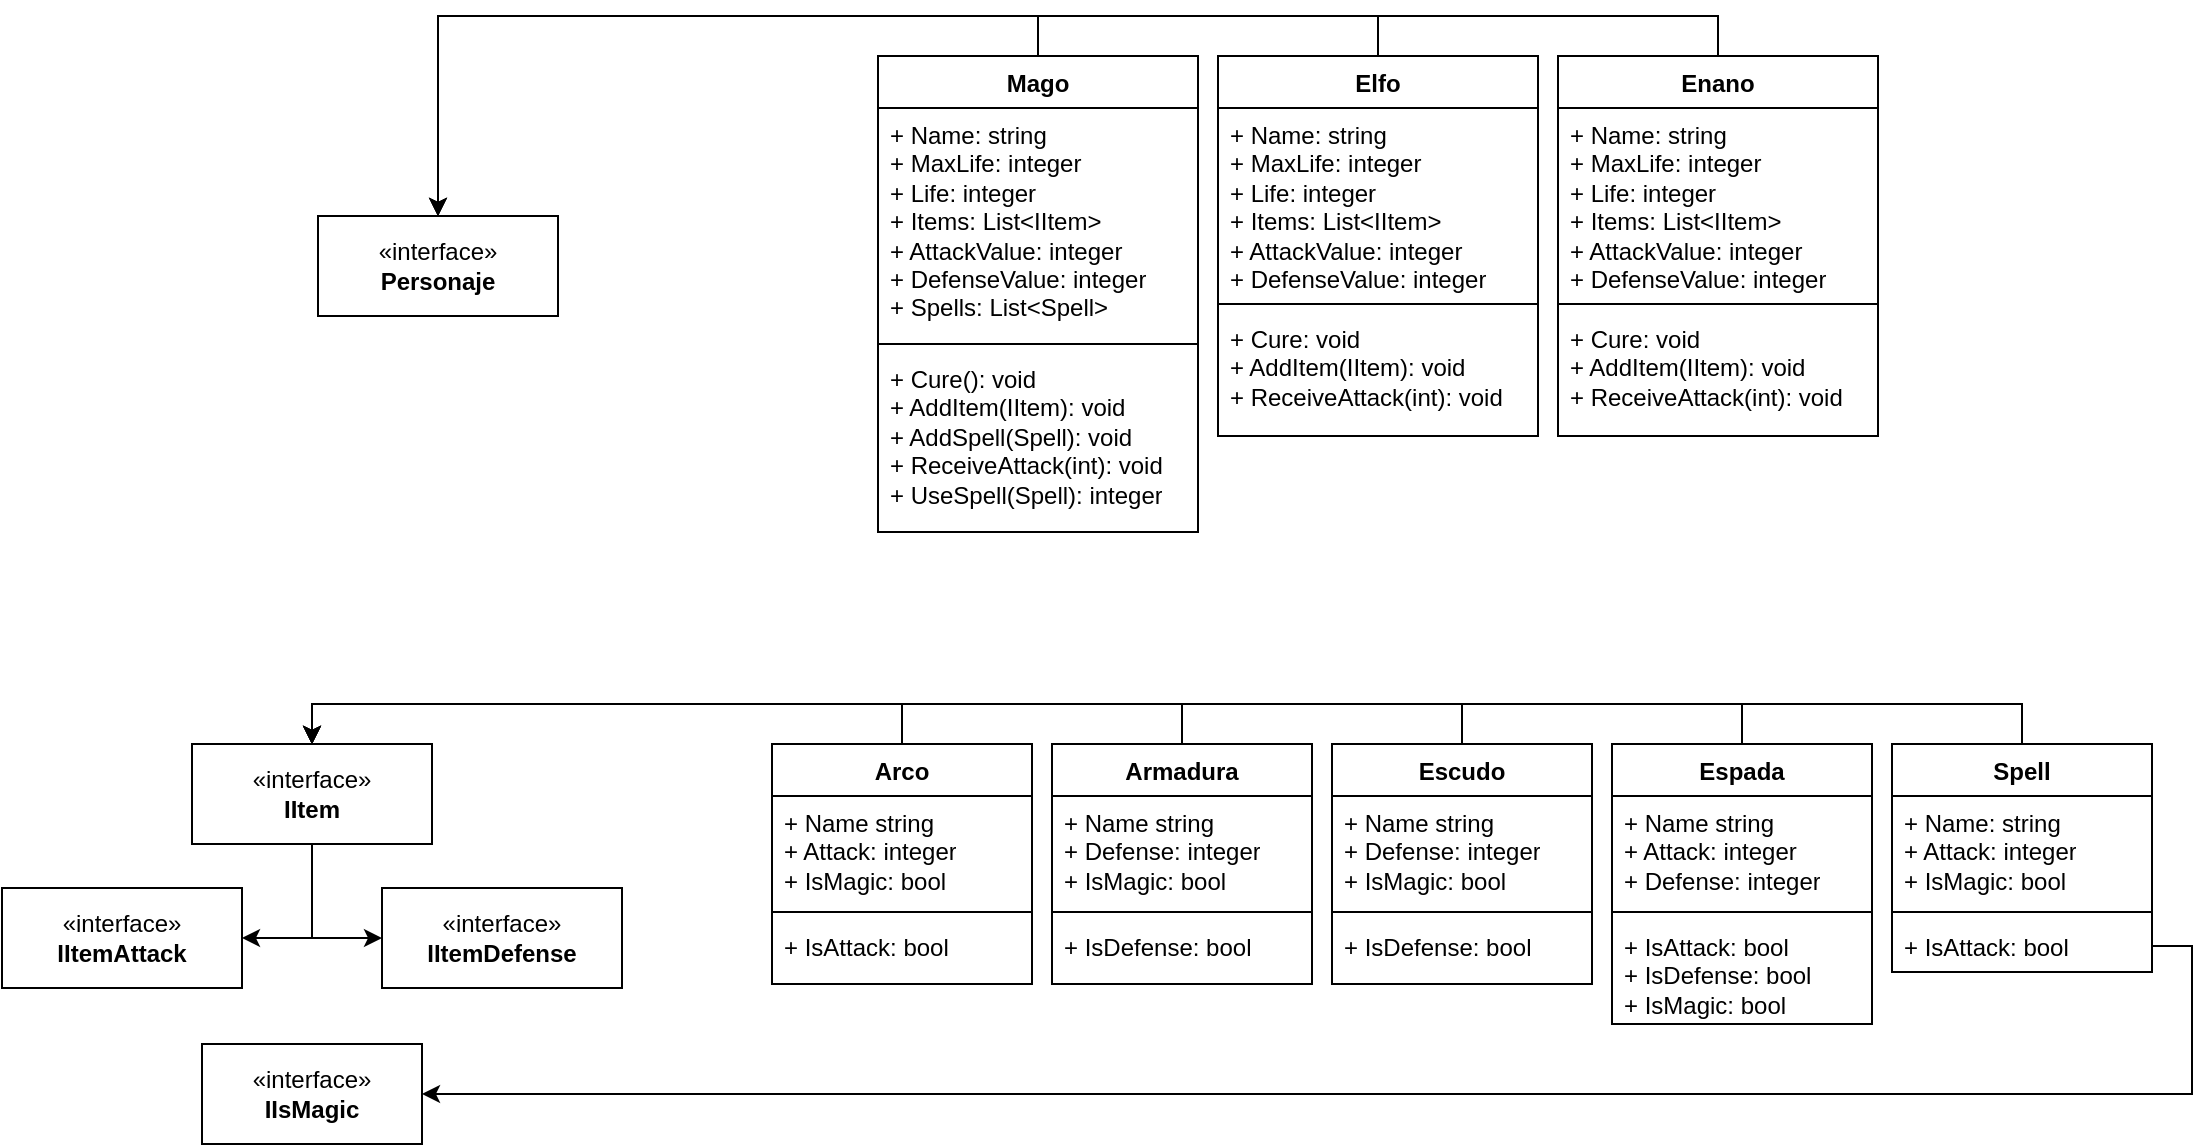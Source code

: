 <mxfile version="24.7.14">
  <diagram name="Página-1" id="nIE1Q2BYIuBB_XQ1pa8Z">
    <mxGraphModel grid="1" page="1" gridSize="10" guides="1" tooltips="1" connect="1" arrows="1" fold="1" pageScale="1" pageWidth="1169" pageHeight="827" math="0" shadow="0">
      <root>
        <mxCell id="0" />
        <mxCell id="1" parent="0" />
        <mxCell id="6xLySdYBZOp1CcjLtc1y-20" style="edgeStyle=orthogonalEdgeStyle;rounded=0;orthogonalLoop=1;jettySize=auto;html=1;exitX=0.5;exitY=0;exitDx=0;exitDy=0;entryX=0.5;entryY=0;entryDx=0;entryDy=0;" edge="1" parent="1" source="ywtfyx2kaNOGGYBeNAY6-1" target="6xLySdYBZOp1CcjLtc1y-3">
          <mxGeometry relative="1" as="geometry" />
        </mxCell>
        <mxCell id="ywtfyx2kaNOGGYBeNAY6-1" value="Mago" style="swimlane;fontStyle=1;align=center;verticalAlign=top;childLayout=stackLayout;horizontal=1;startSize=26;horizontalStack=0;resizeParent=1;resizeParentMax=0;resizeLast=0;collapsible=1;marginBottom=0;whiteSpace=wrap;html=1;" vertex="1" parent="1">
          <mxGeometry x="475" y="152" width="160" height="238" as="geometry" />
        </mxCell>
        <mxCell id="ywtfyx2kaNOGGYBeNAY6-2" value="+ Name: string&lt;div&gt;+ MaxLife: integer&lt;/div&gt;&lt;div&gt;+ Life: integer&lt;br&gt;&lt;div&gt;+ Items: List&amp;lt;IItem&amp;gt;&lt;/div&gt;&lt;div&gt;+ AttackValue: integer&lt;/div&gt;&lt;div&gt;+ DefenseValue: integer&lt;/div&gt;&lt;div&gt;&lt;span style=&quot;background-color: initial;&quot;&gt;+ Spells: List&amp;lt;Spell&amp;gt;&lt;/span&gt;&lt;/div&gt;&lt;/div&gt;" style="text;strokeColor=none;fillColor=none;align=left;verticalAlign=top;spacingLeft=4;spacingRight=4;overflow=hidden;rotatable=0;points=[[0,0.5],[1,0.5]];portConstraint=eastwest;whiteSpace=wrap;html=1;" vertex="1" parent="ywtfyx2kaNOGGYBeNAY6-1">
          <mxGeometry y="26" width="160" height="114" as="geometry" />
        </mxCell>
        <mxCell id="ywtfyx2kaNOGGYBeNAY6-3" value="" style="line;strokeWidth=1;fillColor=none;align=left;verticalAlign=middle;spacingTop=-1;spacingLeft=3;spacingRight=3;rotatable=0;labelPosition=right;points=[];portConstraint=eastwest;strokeColor=inherit;" vertex="1" parent="ywtfyx2kaNOGGYBeNAY6-1">
          <mxGeometry y="140" width="160" height="8" as="geometry" />
        </mxCell>
        <mxCell id="ywtfyx2kaNOGGYBeNAY6-4" value="&lt;div&gt;&lt;div&gt;+ Cure(): void&lt;/div&gt;&lt;/div&gt;+ AddItem(IItem): void&lt;div&gt;&lt;div&gt;+ AddSpell(Spell): void&amp;nbsp;&lt;div&gt;+ ReceiveAttack(int): voi&lt;span style=&quot;background-color: initial;&quot;&gt;d&lt;/span&gt;&lt;div&gt;&lt;span style=&quot;background-color: initial;&quot;&gt;+ UseSpell(Spell): integer&lt;/span&gt;&lt;br&gt;&lt;/div&gt;&lt;div&gt;&lt;div&gt;&lt;div&gt;&lt;br&gt;&lt;/div&gt;&lt;/div&gt;&lt;/div&gt;&lt;/div&gt;&lt;/div&gt;&lt;/div&gt;" style="text;strokeColor=none;fillColor=none;align=left;verticalAlign=top;spacingLeft=4;spacingRight=4;overflow=hidden;rotatable=0;points=[[0,0.5],[1,0.5]];portConstraint=eastwest;whiteSpace=wrap;html=1;" vertex="1" parent="ywtfyx2kaNOGGYBeNAY6-1">
          <mxGeometry y="148" width="160" height="90" as="geometry" />
        </mxCell>
        <mxCell id="6xLySdYBZOp1CcjLtc1y-21" style="edgeStyle=orthogonalEdgeStyle;rounded=0;orthogonalLoop=1;jettySize=auto;html=1;exitX=0.5;exitY=0;exitDx=0;exitDy=0;entryX=0.5;entryY=0;entryDx=0;entryDy=0;" edge="1" parent="1" source="ywtfyx2kaNOGGYBeNAY6-11" target="6xLySdYBZOp1CcjLtc1y-3">
          <mxGeometry relative="1" as="geometry" />
        </mxCell>
        <mxCell id="ywtfyx2kaNOGGYBeNAY6-11" value="Elfo" style="swimlane;fontStyle=1;align=center;verticalAlign=top;childLayout=stackLayout;horizontal=1;startSize=26;horizontalStack=0;resizeParent=1;resizeParentMax=0;resizeLast=0;collapsible=1;marginBottom=0;whiteSpace=wrap;html=1;" vertex="1" parent="1">
          <mxGeometry x="645" y="152" width="160" height="190" as="geometry">
            <mxRectangle x="190" y="120" width="60" height="30" as="alternateBounds" />
          </mxGeometry>
        </mxCell>
        <mxCell id="ywtfyx2kaNOGGYBeNAY6-12" value="+ Name: string&lt;div&gt;+ MaxLife: integer&lt;/div&gt;&lt;div&gt;+ Life: integer&lt;br&gt;&lt;div&gt;+ Items: List&amp;lt;IItem&amp;gt;&lt;/div&gt;&lt;div&gt;+ AttackValue: integer&lt;/div&gt;&lt;div&gt;+ DefenseValue: integer&lt;/div&gt;&lt;/div&gt;" style="text;strokeColor=none;fillColor=none;align=left;verticalAlign=top;spacingLeft=4;spacingRight=4;overflow=hidden;rotatable=0;points=[[0,0.5],[1,0.5]];portConstraint=eastwest;whiteSpace=wrap;html=1;" vertex="1" parent="ywtfyx2kaNOGGYBeNAY6-11">
          <mxGeometry y="26" width="160" height="94" as="geometry" />
        </mxCell>
        <mxCell id="ywtfyx2kaNOGGYBeNAY6-13" value="" style="line;strokeWidth=1;fillColor=none;align=left;verticalAlign=middle;spacingTop=-1;spacingLeft=3;spacingRight=3;rotatable=0;labelPosition=right;points=[];portConstraint=eastwest;strokeColor=inherit;" vertex="1" parent="ywtfyx2kaNOGGYBeNAY6-11">
          <mxGeometry y="120" width="160" height="8" as="geometry" />
        </mxCell>
        <mxCell id="ywtfyx2kaNOGGYBeNAY6-14" value="&lt;div&gt;+ Cure: void&lt;br&gt;&lt;/div&gt;+ AddItem(IItem): void&lt;span style=&quot;background-color: initial;&quot;&gt;&amp;nbsp;&lt;/span&gt;&lt;div&gt;+ ReceiveAttack(int): voi&lt;span style=&quot;background-color: initial;&quot;&gt;d&lt;/span&gt;&lt;/div&gt;" style="text;strokeColor=none;fillColor=none;align=left;verticalAlign=top;spacingLeft=4;spacingRight=4;overflow=hidden;rotatable=0;points=[[0,0.5],[1,0.5]];portConstraint=eastwest;whiteSpace=wrap;html=1;" vertex="1" parent="ywtfyx2kaNOGGYBeNAY6-11">
          <mxGeometry y="128" width="160" height="62" as="geometry" />
        </mxCell>
        <mxCell id="6xLySdYBZOp1CcjLtc1y-22" style="edgeStyle=orthogonalEdgeStyle;rounded=0;orthogonalLoop=1;jettySize=auto;html=1;exitX=0.5;exitY=0;exitDx=0;exitDy=0;entryX=0.5;entryY=0;entryDx=0;entryDy=0;" edge="1" parent="1" source="ywtfyx2kaNOGGYBeNAY6-15" target="6xLySdYBZOp1CcjLtc1y-3">
          <mxGeometry relative="1" as="geometry" />
        </mxCell>
        <mxCell id="ywtfyx2kaNOGGYBeNAY6-15" value="Enano" style="swimlane;fontStyle=1;align=center;verticalAlign=top;childLayout=stackLayout;horizontal=1;startSize=26;horizontalStack=0;resizeParent=1;resizeParentMax=0;resizeLast=0;collapsible=1;marginBottom=0;whiteSpace=wrap;html=1;" vertex="1" parent="1">
          <mxGeometry x="815" y="152" width="160" height="190" as="geometry" />
        </mxCell>
        <mxCell id="ywtfyx2kaNOGGYBeNAY6-18" value="+ Name: string&lt;div&gt;+ MaxLife: integer&lt;/div&gt;&lt;div&gt;+ Life: integer&lt;br&gt;&lt;div&gt;+ Items: List&amp;lt;IItem&amp;gt;&lt;/div&gt;&lt;div&gt;+ AttackValue: integer&lt;/div&gt;&lt;div&gt;+ DefenseValue: integer&lt;/div&gt;&lt;/div&gt;" style="text;strokeColor=none;fillColor=none;align=left;verticalAlign=top;spacingLeft=4;spacingRight=4;overflow=hidden;rotatable=0;points=[[0,0.5],[1,0.5]];portConstraint=eastwest;whiteSpace=wrap;html=1;" vertex="1" parent="ywtfyx2kaNOGGYBeNAY6-15">
          <mxGeometry y="26" width="160" height="94" as="geometry" />
        </mxCell>
        <mxCell id="ywtfyx2kaNOGGYBeNAY6-19" value="" style="line;strokeWidth=1;fillColor=none;align=left;verticalAlign=middle;spacingTop=-1;spacingLeft=3;spacingRight=3;rotatable=0;labelPosition=right;points=[];portConstraint=eastwest;strokeColor=inherit;" vertex="1" parent="ywtfyx2kaNOGGYBeNAY6-15">
          <mxGeometry y="120" width="160" height="8" as="geometry" />
        </mxCell>
        <mxCell id="ywtfyx2kaNOGGYBeNAY6-20" value="&lt;div&gt;&lt;div&gt;&lt;div&gt;&lt;div&gt;&lt;div&gt;&lt;div&gt;+ Cure: void&lt;br&gt;&lt;/div&gt;+ AddItem(IItem): void&lt;span style=&quot;background-color: initial;&quot;&gt;&amp;nbsp;&lt;/span&gt;&lt;div&gt;+ ReceiveAttack(int): voi&lt;span style=&quot;background-color: initial;&quot;&gt;d&lt;/span&gt;&lt;/div&gt;&lt;/div&gt;&lt;/div&gt;&lt;/div&gt;&lt;/div&gt;&lt;/div&gt;" style="text;strokeColor=none;fillColor=none;align=left;verticalAlign=top;spacingLeft=4;spacingRight=4;overflow=hidden;rotatable=0;points=[[0,0.5],[1,0.5]];portConstraint=eastwest;whiteSpace=wrap;html=1;" vertex="1" parent="ywtfyx2kaNOGGYBeNAY6-15">
          <mxGeometry y="128" width="160" height="62" as="geometry" />
        </mxCell>
        <mxCell id="ywtfyx2kaNOGGYBeNAY6-33" value="«interface»&lt;br&gt;&lt;b&gt;IIsMagic&lt;/b&gt;" style="html=1;whiteSpace=wrap;" vertex="1" parent="1">
          <mxGeometry x="137" y="646" width="110" height="50" as="geometry" />
        </mxCell>
        <mxCell id="6xLySdYBZOp1CcjLtc1y-46" style="edgeStyle=orthogonalEdgeStyle;rounded=0;orthogonalLoop=1;jettySize=auto;html=1;exitX=0.5;exitY=0;exitDx=0;exitDy=0;entryX=0.5;entryY=0;entryDx=0;entryDy=0;" edge="1" parent="1" source="ywtfyx2kaNOGGYBeNAY6-37" target="6xLySdYBZOp1CcjLtc1y-11">
          <mxGeometry relative="1" as="geometry" />
        </mxCell>
        <mxCell id="ywtfyx2kaNOGGYBeNAY6-37" value="Spell" style="swimlane;fontStyle=1;align=center;verticalAlign=top;childLayout=stackLayout;horizontal=1;startSize=26;horizontalStack=0;resizeParent=1;resizeParentMax=0;resizeLast=0;collapsible=1;marginBottom=0;whiteSpace=wrap;html=1;" vertex="1" parent="1">
          <mxGeometry x="982" y="496" width="130" height="114" as="geometry" />
        </mxCell>
        <mxCell id="ywtfyx2kaNOGGYBeNAY6-38" value="+ Name: string&lt;div&gt;+ Attack: integer&lt;/div&gt;&lt;div&gt;+ IsMagic: bool&lt;/div&gt;" style="text;strokeColor=none;fillColor=none;align=left;verticalAlign=top;spacingLeft=4;spacingRight=4;overflow=hidden;rotatable=0;points=[[0,0.5],[1,0.5]];portConstraint=eastwest;whiteSpace=wrap;html=1;" vertex="1" parent="ywtfyx2kaNOGGYBeNAY6-37">
          <mxGeometry y="26" width="130" height="54" as="geometry" />
        </mxCell>
        <mxCell id="ywtfyx2kaNOGGYBeNAY6-39" value="" style="line;strokeWidth=1;fillColor=none;align=left;verticalAlign=middle;spacingTop=-1;spacingLeft=3;spacingRight=3;rotatable=0;labelPosition=right;points=[];portConstraint=eastwest;strokeColor=inherit;" vertex="1" parent="ywtfyx2kaNOGGYBeNAY6-37">
          <mxGeometry y="80" width="130" height="8" as="geometry" />
        </mxCell>
        <mxCell id="ywtfyx2kaNOGGYBeNAY6-40" value="+ IsAttack: bool" style="text;strokeColor=none;fillColor=none;align=left;verticalAlign=top;spacingLeft=4;spacingRight=4;overflow=hidden;rotatable=0;points=[[0,0.5],[1,0.5]];portConstraint=eastwest;whiteSpace=wrap;html=1;" vertex="1" parent="ywtfyx2kaNOGGYBeNAY6-37">
          <mxGeometry y="88" width="130" height="26" as="geometry" />
        </mxCell>
        <mxCell id="ywtfyx2kaNOGGYBeNAY6-41" value="«interface»&lt;br&gt;&lt;b&gt;IItemAttack&lt;/b&gt;" style="html=1;whiteSpace=wrap;" vertex="1" parent="1">
          <mxGeometry x="37" y="568" width="120" height="50" as="geometry" />
        </mxCell>
        <mxCell id="ywtfyx2kaNOGGYBeNAY6-42" value="«interface»&lt;br&gt;&lt;b&gt;IItemDefense&lt;/b&gt;" style="html=1;whiteSpace=wrap;" vertex="1" parent="1">
          <mxGeometry x="227" y="568" width="120" height="50" as="geometry" />
        </mxCell>
        <mxCell id="6xLySdYBZOp1CcjLtc1y-3" value="«interface»&lt;br&gt;&lt;b&gt;Personaje&lt;/b&gt;" style="html=1;whiteSpace=wrap;" vertex="1" parent="1">
          <mxGeometry x="195" y="232" width="120" height="50" as="geometry" />
        </mxCell>
        <mxCell id="6xLySdYBZOp1CcjLtc1y-23" style="edgeStyle=orthogonalEdgeStyle;rounded=0;orthogonalLoop=1;jettySize=auto;html=1;exitX=0.5;exitY=1;exitDx=0;exitDy=0;entryX=1;entryY=0.5;entryDx=0;entryDy=0;" edge="1" parent="1" source="6xLySdYBZOp1CcjLtc1y-11" target="ywtfyx2kaNOGGYBeNAY6-41">
          <mxGeometry relative="1" as="geometry" />
        </mxCell>
        <mxCell id="6xLySdYBZOp1CcjLtc1y-24" style="edgeStyle=orthogonalEdgeStyle;rounded=0;orthogonalLoop=1;jettySize=auto;html=1;exitX=0.5;exitY=1;exitDx=0;exitDy=0;entryX=0;entryY=0.5;entryDx=0;entryDy=0;" edge="1" parent="1" source="6xLySdYBZOp1CcjLtc1y-11" target="ywtfyx2kaNOGGYBeNAY6-42">
          <mxGeometry relative="1" as="geometry" />
        </mxCell>
        <mxCell id="6xLySdYBZOp1CcjLtc1y-11" value="«interface»&lt;br&gt;&lt;b&gt;IItem&lt;/b&gt;" style="html=1;whiteSpace=wrap;" vertex="1" parent="1">
          <mxGeometry x="132" y="496" width="120" height="50" as="geometry" />
        </mxCell>
        <mxCell id="6xLySdYBZOp1CcjLtc1y-45" style="edgeStyle=orthogonalEdgeStyle;rounded=0;orthogonalLoop=1;jettySize=auto;html=1;exitX=0.5;exitY=0;exitDx=0;exitDy=0;entryX=0.5;entryY=0;entryDx=0;entryDy=0;" edge="1" parent="1" source="6xLySdYBZOp1CcjLtc1y-15" target="6xLySdYBZOp1CcjLtc1y-11">
          <mxGeometry relative="1" as="geometry" />
        </mxCell>
        <mxCell id="6xLySdYBZOp1CcjLtc1y-15" value="Espada" style="swimlane;fontStyle=1;align=center;verticalAlign=top;childLayout=stackLayout;horizontal=1;startSize=26;horizontalStack=0;resizeParent=1;resizeParentMax=0;resizeLast=0;collapsible=1;marginBottom=0;whiteSpace=wrap;html=1;" vertex="1" parent="1">
          <mxGeometry x="842" y="496" width="130" height="140" as="geometry" />
        </mxCell>
        <mxCell id="6xLySdYBZOp1CcjLtc1y-16" value="+ Name string&lt;div&gt;+ Attack: integer&lt;/div&gt;&lt;div&gt;+ Defense: integer&lt;/div&gt;" style="text;strokeColor=none;fillColor=none;align=left;verticalAlign=top;spacingLeft=4;spacingRight=4;overflow=hidden;rotatable=0;points=[[0,0.5],[1,0.5]];portConstraint=eastwest;whiteSpace=wrap;html=1;" vertex="1" parent="6xLySdYBZOp1CcjLtc1y-15">
          <mxGeometry y="26" width="130" height="54" as="geometry" />
        </mxCell>
        <mxCell id="6xLySdYBZOp1CcjLtc1y-17" value="" style="line;strokeWidth=1;fillColor=none;align=left;verticalAlign=middle;spacingTop=-1;spacingLeft=3;spacingRight=3;rotatable=0;labelPosition=right;points=[];portConstraint=eastwest;strokeColor=inherit;" vertex="1" parent="6xLySdYBZOp1CcjLtc1y-15">
          <mxGeometry y="80" width="130" height="8" as="geometry" />
        </mxCell>
        <mxCell id="6xLySdYBZOp1CcjLtc1y-18" value="+ IsAttack: bool&lt;div&gt;+ IsDefense: bool&lt;/div&gt;&lt;div&gt;+ IsMagic: bool&lt;/div&gt;" style="text;strokeColor=none;fillColor=none;align=left;verticalAlign=top;spacingLeft=4;spacingRight=4;overflow=hidden;rotatable=0;points=[[0,0.5],[1,0.5]];portConstraint=eastwest;whiteSpace=wrap;html=1;" vertex="1" parent="6xLySdYBZOp1CcjLtc1y-15">
          <mxGeometry y="88" width="130" height="52" as="geometry" />
        </mxCell>
        <mxCell id="6xLySdYBZOp1CcjLtc1y-43" style="edgeStyle=orthogonalEdgeStyle;rounded=0;orthogonalLoop=1;jettySize=auto;html=1;exitX=0.5;exitY=0;exitDx=0;exitDy=0;entryX=0.5;entryY=0;entryDx=0;entryDy=0;" edge="1" parent="1" source="6xLySdYBZOp1CcjLtc1y-30" target="6xLySdYBZOp1CcjLtc1y-11">
          <mxGeometry relative="1" as="geometry" />
        </mxCell>
        <mxCell id="6xLySdYBZOp1CcjLtc1y-30" value="Armadura" style="swimlane;fontStyle=1;align=center;verticalAlign=top;childLayout=stackLayout;horizontal=1;startSize=26;horizontalStack=0;resizeParent=1;resizeParentMax=0;resizeLast=0;collapsible=1;marginBottom=0;whiteSpace=wrap;html=1;" vertex="1" parent="1">
          <mxGeometry x="562" y="496" width="130" height="120" as="geometry" />
        </mxCell>
        <mxCell id="6xLySdYBZOp1CcjLtc1y-31" value="+ Name string&lt;div&gt;+ Defense: integer&lt;/div&gt;&lt;div&gt;+ IsMagic: bool&lt;/div&gt;" style="text;strokeColor=none;fillColor=none;align=left;verticalAlign=top;spacingLeft=4;spacingRight=4;overflow=hidden;rotatable=0;points=[[0,0.5],[1,0.5]];portConstraint=eastwest;whiteSpace=wrap;html=1;" vertex="1" parent="6xLySdYBZOp1CcjLtc1y-30">
          <mxGeometry y="26" width="130" height="54" as="geometry" />
        </mxCell>
        <mxCell id="6xLySdYBZOp1CcjLtc1y-32" value="" style="line;strokeWidth=1;fillColor=none;align=left;verticalAlign=middle;spacingTop=-1;spacingLeft=3;spacingRight=3;rotatable=0;labelPosition=right;points=[];portConstraint=eastwest;strokeColor=inherit;" vertex="1" parent="6xLySdYBZOp1CcjLtc1y-30">
          <mxGeometry y="80" width="130" height="8" as="geometry" />
        </mxCell>
        <mxCell id="6xLySdYBZOp1CcjLtc1y-33" value="+ IsDefense&lt;span style=&quot;background-color: initial;&quot;&gt;: bool&lt;/span&gt;" style="text;strokeColor=none;fillColor=none;align=left;verticalAlign=top;spacingLeft=4;spacingRight=4;overflow=hidden;rotatable=0;points=[[0,0.5],[1,0.5]];portConstraint=eastwest;whiteSpace=wrap;html=1;" vertex="1" parent="6xLySdYBZOp1CcjLtc1y-30">
          <mxGeometry y="88" width="130" height="32" as="geometry" />
        </mxCell>
        <mxCell id="6xLySdYBZOp1CcjLtc1y-42" style="edgeStyle=orthogonalEdgeStyle;rounded=0;orthogonalLoop=1;jettySize=auto;html=1;exitX=0.5;exitY=0;exitDx=0;exitDy=0;entryX=0.5;entryY=0;entryDx=0;entryDy=0;" edge="1" parent="1" source="6xLySdYBZOp1CcjLtc1y-34" target="6xLySdYBZOp1CcjLtc1y-11">
          <mxGeometry relative="1" as="geometry" />
        </mxCell>
        <mxCell id="6xLySdYBZOp1CcjLtc1y-34" value="Arco" style="swimlane;fontStyle=1;align=center;verticalAlign=top;childLayout=stackLayout;horizontal=1;startSize=26;horizontalStack=0;resizeParent=1;resizeParentMax=0;resizeLast=0;collapsible=1;marginBottom=0;whiteSpace=wrap;html=1;" vertex="1" parent="1">
          <mxGeometry x="422" y="496" width="130" height="120" as="geometry" />
        </mxCell>
        <mxCell id="6xLySdYBZOp1CcjLtc1y-35" value="+ Name string&lt;div&gt;+ Attack: integer&lt;/div&gt;&lt;div&gt;+ IsMagic: bool&lt;/div&gt;" style="text;strokeColor=none;fillColor=none;align=left;verticalAlign=top;spacingLeft=4;spacingRight=4;overflow=hidden;rotatable=0;points=[[0,0.5],[1,0.5]];portConstraint=eastwest;whiteSpace=wrap;html=1;" vertex="1" parent="6xLySdYBZOp1CcjLtc1y-34">
          <mxGeometry y="26" width="130" height="54" as="geometry" />
        </mxCell>
        <mxCell id="6xLySdYBZOp1CcjLtc1y-36" value="" style="line;strokeWidth=1;fillColor=none;align=left;verticalAlign=middle;spacingTop=-1;spacingLeft=3;spacingRight=3;rotatable=0;labelPosition=right;points=[];portConstraint=eastwest;strokeColor=inherit;" vertex="1" parent="6xLySdYBZOp1CcjLtc1y-34">
          <mxGeometry y="80" width="130" height="8" as="geometry" />
        </mxCell>
        <mxCell id="6xLySdYBZOp1CcjLtc1y-37" value="+ IsAttack&lt;span style=&quot;background-color: initial;&quot;&gt;: bool&lt;/span&gt;" style="text;strokeColor=none;fillColor=none;align=left;verticalAlign=top;spacingLeft=4;spacingRight=4;overflow=hidden;rotatable=0;points=[[0,0.5],[1,0.5]];portConstraint=eastwest;whiteSpace=wrap;html=1;" vertex="1" parent="6xLySdYBZOp1CcjLtc1y-34">
          <mxGeometry y="88" width="130" height="32" as="geometry" />
        </mxCell>
        <mxCell id="6xLySdYBZOp1CcjLtc1y-44" style="edgeStyle=orthogonalEdgeStyle;rounded=0;orthogonalLoop=1;jettySize=auto;html=1;exitX=0.5;exitY=0;exitDx=0;exitDy=0;entryX=0.5;entryY=0;entryDx=0;entryDy=0;" edge="1" parent="1" source="6xLySdYBZOp1CcjLtc1y-38" target="6xLySdYBZOp1CcjLtc1y-11">
          <mxGeometry relative="1" as="geometry" />
        </mxCell>
        <mxCell id="6xLySdYBZOp1CcjLtc1y-38" value="Escudo" style="swimlane;fontStyle=1;align=center;verticalAlign=top;childLayout=stackLayout;horizontal=1;startSize=26;horizontalStack=0;resizeParent=1;resizeParentMax=0;resizeLast=0;collapsible=1;marginBottom=0;whiteSpace=wrap;html=1;" vertex="1" parent="1">
          <mxGeometry x="702" y="496" width="130" height="120" as="geometry" />
        </mxCell>
        <mxCell id="6xLySdYBZOp1CcjLtc1y-39" value="+ Name string&lt;div&gt;+ Defense: integer&lt;/div&gt;&lt;div&gt;+ IsMagic: bool&lt;/div&gt;" style="text;strokeColor=none;fillColor=none;align=left;verticalAlign=top;spacingLeft=4;spacingRight=4;overflow=hidden;rotatable=0;points=[[0,0.5],[1,0.5]];portConstraint=eastwest;whiteSpace=wrap;html=1;" vertex="1" parent="6xLySdYBZOp1CcjLtc1y-38">
          <mxGeometry y="26" width="130" height="54" as="geometry" />
        </mxCell>
        <mxCell id="6xLySdYBZOp1CcjLtc1y-40" value="" style="line;strokeWidth=1;fillColor=none;align=left;verticalAlign=middle;spacingTop=-1;spacingLeft=3;spacingRight=3;rotatable=0;labelPosition=right;points=[];portConstraint=eastwest;strokeColor=inherit;" vertex="1" parent="6xLySdYBZOp1CcjLtc1y-38">
          <mxGeometry y="80" width="130" height="8" as="geometry" />
        </mxCell>
        <mxCell id="6xLySdYBZOp1CcjLtc1y-41" value="+ IsDefense&lt;span style=&quot;background-color: initial;&quot;&gt;: bool&lt;/span&gt;" style="text;strokeColor=none;fillColor=none;align=left;verticalAlign=top;spacingLeft=4;spacingRight=4;overflow=hidden;rotatable=0;points=[[0,0.5],[1,0.5]];portConstraint=eastwest;whiteSpace=wrap;html=1;" vertex="1" parent="6xLySdYBZOp1CcjLtc1y-38">
          <mxGeometry y="88" width="130" height="32" as="geometry" />
        </mxCell>
        <mxCell id="6xLySdYBZOp1CcjLtc1y-47" style="edgeStyle=orthogonalEdgeStyle;rounded=0;orthogonalLoop=1;jettySize=auto;html=1;exitX=1;exitY=0.5;exitDx=0;exitDy=0;entryX=1;entryY=0.5;entryDx=0;entryDy=0;" edge="1" parent="1" source="ywtfyx2kaNOGGYBeNAY6-40" target="ywtfyx2kaNOGGYBeNAY6-33">
          <mxGeometry relative="1" as="geometry" />
        </mxCell>
      </root>
    </mxGraphModel>
  </diagram>
</mxfile>
